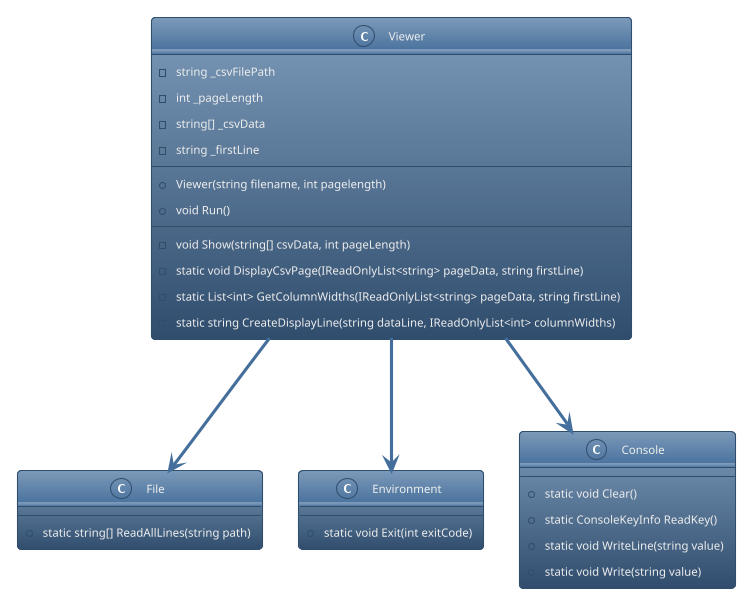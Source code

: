 @startuml
!theme spacelab

class Viewer {
  -string _csvFilePath
  -int _pageLength
  -string[] _csvData
  -string _firstLine
  --
  +Viewer(string filename, int pagelength)
  +void Run()
  --
  -void Show(string[] csvData, int pageLength)
  -static void DisplayCsvPage(IReadOnlyList<string> pageData, string firstLine)
  -static List<int> GetColumnWidths(IReadOnlyList<string> pageData, string firstLine)
  -static string CreateDisplayLine(string dataLine, IReadOnlyList<int> columnWidths)
}

class File {
  +static string[] ReadAllLines(string path)
}

class Environment {
  +static void Exit(int exitCode)
}

class Console {
  +static void Clear()
  +static ConsoleKeyInfo ReadKey()
  +static void WriteLine(string value)
  +static void Write(string value)
}

Viewer --> File : Reads CSV
Viewer --> Environment : Exits program
Viewer --> Console : User I/O
@enduml